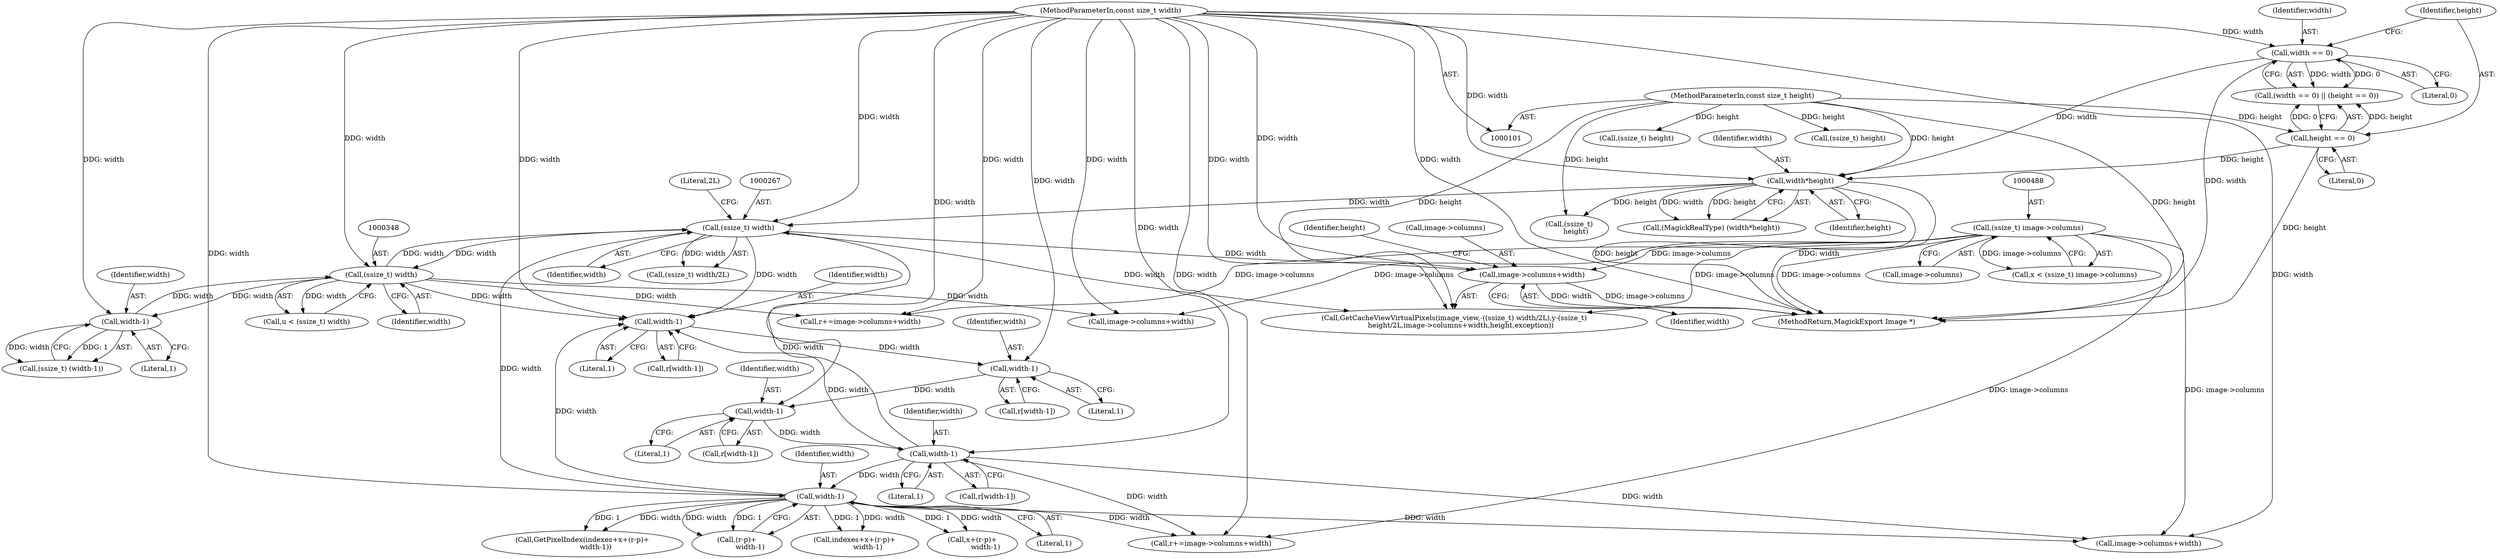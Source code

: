 digraph "0_ImageMagick6_35c7032723d85eee7318ff6c82f031fa2666b773@pointer" {
"1000277" [label="(Call,image->columns+width)"];
"1000487" [label="(Call,(ssize_t) image->columns)"];
"1000266" [label="(Call,(ssize_t) width)"];
"1000218" [label="(Call,width*height)"];
"1000175" [label="(Call,width == 0)"];
"1000103" [label="(MethodParameterIn,const size_t width)"];
"1000178" [label="(Call,height == 0)"];
"1000104" [label="(MethodParameterIn,const size_t height)"];
"1000675" [label="(Call,width-1)"];
"1000650" [label="(Call,width-1)"];
"1000639" [label="(Call,width-1)"];
"1000628" [label="(Call,width-1)"];
"1000617" [label="(Call,width-1)"];
"1000347" [label="(Call,(ssize_t) width)"];
"1000358" [label="(Call,width-1)"];
"1000266" [label="(Call,(ssize_t) width)"];
"1000615" [label="(Call,r[width-1])"];
"1000356" [label="(Call,(ssize_t) (width-1))"];
"1000179" [label="(Identifier,height)"];
"1000269" [label="(Literal,2L)"];
"1000651" [label="(Identifier,width)"];
"1000103" [label="(MethodParameterIn,const size_t width)"];
"1000104" [label="(MethodParameterIn,const size_t height)"];
"1000678" [label="(Call,r+=image->columns+width)"];
"1000219" [label="(Identifier,width)"];
"1000652" [label="(Literal,1)"];
"1000619" [label="(Literal,1)"];
"1000648" [label="(Call,r[width-1])"];
"1000175" [label="(Call,width == 0)"];
"1000641" [label="(Literal,1)"];
"1000485" [label="(Call,x < (ssize_t) image->columns)"];
"1000639" [label="(Call,width-1)"];
"1000667" [label="(Call,indexes+x+(r-p)+\n            width-1)"];
"1000669" [label="(Call,x+(r-p)+\n            width-1)"];
"1000174" [label="(Call,(width == 0) || (height == 0))"];
"1000262" [label="(Call,GetCacheViewVirtualPixels(image_view,-((ssize_t) width/2L),y-(ssize_t)\n      height/2L,image->columns+width,height,exception))"];
"1000476" [label="(Call,image->columns+width)"];
"1000220" [label="(Identifier,height)"];
"1000628" [label="(Call,width-1)"];
"1000677" [label="(Literal,1)"];
"1000680" [label="(Call,image->columns+width)"];
"1000176" [label="(Identifier,width)"];
"1000474" [label="(Call,r+=image->columns+width)"];
"1000358" [label="(Call,width-1)"];
"1000640" [label="(Identifier,width)"];
"1000637" [label="(Call,r[width-1])"];
"1000487" [label="(Call,(ssize_t) image->columns)"];
"1000618" [label="(Identifier,width)"];
"1000345" [label="(Call,u < (ssize_t) width)"];
"1000666" [label="(Call,GetPixelIndex(indexes+x+(r-p)+\n            width-1))"];
"1000359" [label="(Identifier,width)"];
"1000676" [label="(Identifier,width)"];
"1000265" [label="(Call,(ssize_t) width/2L)"];
"1000177" [label="(Literal,0)"];
"1000278" [label="(Call,image->columns)"];
"1000347" [label="(Call,(ssize_t) width)"];
"1000893" [label="(MethodReturn,MagickExport Image *)"];
"1000218" [label="(Call,width*height)"];
"1000282" [label="(Identifier,height)"];
"1000277" [label="(Call,image->columns+width)"];
"1000671" [label="(Call,(r-p)+\n            width-1)"];
"1000626" [label="(Call,r[width-1])"];
"1000630" [label="(Literal,1)"];
"1000180" [label="(Literal,0)"];
"1000650" [label="(Call,width-1)"];
"1000178" [label="(Call,height == 0)"];
"1000349" [label="(Identifier,width)"];
"1000675" [label="(Call,width-1)"];
"1000617" [label="(Call,width-1)"];
"1000273" [label="(Call,(ssize_t)\n      height)"];
"1000335" [label="(Call,(ssize_t) height)"];
"1000268" [label="(Identifier,width)"];
"1000546" [label="(Call,(ssize_t) height)"];
"1000360" [label="(Literal,1)"];
"1000489" [label="(Call,image->columns)"];
"1000629" [label="(Identifier,width)"];
"1000281" [label="(Identifier,width)"];
"1000216" [label="(Call,(MagickRealType) (width*height))"];
"1000277" -> "1000262"  [label="AST: "];
"1000277" -> "1000281"  [label="CFG: "];
"1000278" -> "1000277"  [label="AST: "];
"1000281" -> "1000277"  [label="AST: "];
"1000282" -> "1000277"  [label="CFG: "];
"1000277" -> "1000893"  [label="DDG: image->columns"];
"1000277" -> "1000893"  [label="DDG: width"];
"1000487" -> "1000277"  [label="DDG: image->columns"];
"1000266" -> "1000277"  [label="DDG: width"];
"1000103" -> "1000277"  [label="DDG: width"];
"1000487" -> "1000485"  [label="AST: "];
"1000487" -> "1000489"  [label="CFG: "];
"1000488" -> "1000487"  [label="AST: "];
"1000489" -> "1000487"  [label="AST: "];
"1000485" -> "1000487"  [label="CFG: "];
"1000487" -> "1000893"  [label="DDG: image->columns"];
"1000487" -> "1000262"  [label="DDG: image->columns"];
"1000487" -> "1000474"  [label="DDG: image->columns"];
"1000487" -> "1000476"  [label="DDG: image->columns"];
"1000487" -> "1000485"  [label="DDG: image->columns"];
"1000487" -> "1000678"  [label="DDG: image->columns"];
"1000487" -> "1000680"  [label="DDG: image->columns"];
"1000266" -> "1000265"  [label="AST: "];
"1000266" -> "1000268"  [label="CFG: "];
"1000267" -> "1000266"  [label="AST: "];
"1000268" -> "1000266"  [label="AST: "];
"1000269" -> "1000266"  [label="CFG: "];
"1000266" -> "1000265"  [label="DDG: width"];
"1000218" -> "1000266"  [label="DDG: width"];
"1000103" -> "1000266"  [label="DDG: width"];
"1000675" -> "1000266"  [label="DDG: width"];
"1000650" -> "1000266"  [label="DDG: width"];
"1000347" -> "1000266"  [label="DDG: width"];
"1000266" -> "1000262"  [label="DDG: width"];
"1000266" -> "1000347"  [label="DDG: width"];
"1000266" -> "1000617"  [label="DDG: width"];
"1000218" -> "1000216"  [label="AST: "];
"1000218" -> "1000220"  [label="CFG: "];
"1000219" -> "1000218"  [label="AST: "];
"1000220" -> "1000218"  [label="AST: "];
"1000216" -> "1000218"  [label="CFG: "];
"1000218" -> "1000893"  [label="DDG: width"];
"1000218" -> "1000893"  [label="DDG: height"];
"1000218" -> "1000216"  [label="DDG: width"];
"1000218" -> "1000216"  [label="DDG: height"];
"1000175" -> "1000218"  [label="DDG: width"];
"1000103" -> "1000218"  [label="DDG: width"];
"1000178" -> "1000218"  [label="DDG: height"];
"1000104" -> "1000218"  [label="DDG: height"];
"1000218" -> "1000273"  [label="DDG: height"];
"1000175" -> "1000174"  [label="AST: "];
"1000175" -> "1000177"  [label="CFG: "];
"1000176" -> "1000175"  [label="AST: "];
"1000177" -> "1000175"  [label="AST: "];
"1000179" -> "1000175"  [label="CFG: "];
"1000174" -> "1000175"  [label="CFG: "];
"1000175" -> "1000893"  [label="DDG: width"];
"1000175" -> "1000174"  [label="DDG: width"];
"1000175" -> "1000174"  [label="DDG: 0"];
"1000103" -> "1000175"  [label="DDG: width"];
"1000103" -> "1000101"  [label="AST: "];
"1000103" -> "1000893"  [label="DDG: width"];
"1000103" -> "1000262"  [label="DDG: width"];
"1000103" -> "1000347"  [label="DDG: width"];
"1000103" -> "1000358"  [label="DDG: width"];
"1000103" -> "1000474"  [label="DDG: width"];
"1000103" -> "1000476"  [label="DDG: width"];
"1000103" -> "1000617"  [label="DDG: width"];
"1000103" -> "1000628"  [label="DDG: width"];
"1000103" -> "1000639"  [label="DDG: width"];
"1000103" -> "1000650"  [label="DDG: width"];
"1000103" -> "1000675"  [label="DDG: width"];
"1000103" -> "1000678"  [label="DDG: width"];
"1000103" -> "1000680"  [label="DDG: width"];
"1000178" -> "1000174"  [label="AST: "];
"1000178" -> "1000180"  [label="CFG: "];
"1000179" -> "1000178"  [label="AST: "];
"1000180" -> "1000178"  [label="AST: "];
"1000174" -> "1000178"  [label="CFG: "];
"1000178" -> "1000893"  [label="DDG: height"];
"1000178" -> "1000174"  [label="DDG: height"];
"1000178" -> "1000174"  [label="DDG: 0"];
"1000104" -> "1000178"  [label="DDG: height"];
"1000104" -> "1000101"  [label="AST: "];
"1000104" -> "1000893"  [label="DDG: height"];
"1000104" -> "1000273"  [label="DDG: height"];
"1000104" -> "1000262"  [label="DDG: height"];
"1000104" -> "1000335"  [label="DDG: height"];
"1000104" -> "1000546"  [label="DDG: height"];
"1000675" -> "1000671"  [label="AST: "];
"1000675" -> "1000677"  [label="CFG: "];
"1000676" -> "1000675"  [label="AST: "];
"1000677" -> "1000675"  [label="AST: "];
"1000671" -> "1000675"  [label="CFG: "];
"1000675" -> "1000617"  [label="DDG: width"];
"1000675" -> "1000666"  [label="DDG: width"];
"1000675" -> "1000666"  [label="DDG: 1"];
"1000675" -> "1000667"  [label="DDG: width"];
"1000675" -> "1000667"  [label="DDG: 1"];
"1000675" -> "1000669"  [label="DDG: width"];
"1000675" -> "1000669"  [label="DDG: 1"];
"1000675" -> "1000671"  [label="DDG: width"];
"1000675" -> "1000671"  [label="DDG: 1"];
"1000650" -> "1000675"  [label="DDG: width"];
"1000675" -> "1000678"  [label="DDG: width"];
"1000675" -> "1000680"  [label="DDG: width"];
"1000650" -> "1000648"  [label="AST: "];
"1000650" -> "1000652"  [label="CFG: "];
"1000651" -> "1000650"  [label="AST: "];
"1000652" -> "1000650"  [label="AST: "];
"1000648" -> "1000650"  [label="CFG: "];
"1000650" -> "1000617"  [label="DDG: width"];
"1000639" -> "1000650"  [label="DDG: width"];
"1000650" -> "1000678"  [label="DDG: width"];
"1000650" -> "1000680"  [label="DDG: width"];
"1000639" -> "1000637"  [label="AST: "];
"1000639" -> "1000641"  [label="CFG: "];
"1000640" -> "1000639"  [label="AST: "];
"1000641" -> "1000639"  [label="AST: "];
"1000637" -> "1000639"  [label="CFG: "];
"1000628" -> "1000639"  [label="DDG: width"];
"1000628" -> "1000626"  [label="AST: "];
"1000628" -> "1000630"  [label="CFG: "];
"1000629" -> "1000628"  [label="AST: "];
"1000630" -> "1000628"  [label="AST: "];
"1000626" -> "1000628"  [label="CFG: "];
"1000617" -> "1000628"  [label="DDG: width"];
"1000617" -> "1000615"  [label="AST: "];
"1000617" -> "1000619"  [label="CFG: "];
"1000618" -> "1000617"  [label="AST: "];
"1000619" -> "1000617"  [label="AST: "];
"1000615" -> "1000617"  [label="CFG: "];
"1000347" -> "1000617"  [label="DDG: width"];
"1000347" -> "1000345"  [label="AST: "];
"1000347" -> "1000349"  [label="CFG: "];
"1000348" -> "1000347"  [label="AST: "];
"1000349" -> "1000347"  [label="AST: "];
"1000345" -> "1000347"  [label="CFG: "];
"1000347" -> "1000345"  [label="DDG: width"];
"1000358" -> "1000347"  [label="DDG: width"];
"1000347" -> "1000358"  [label="DDG: width"];
"1000347" -> "1000474"  [label="DDG: width"];
"1000347" -> "1000476"  [label="DDG: width"];
"1000358" -> "1000356"  [label="AST: "];
"1000358" -> "1000360"  [label="CFG: "];
"1000359" -> "1000358"  [label="AST: "];
"1000360" -> "1000358"  [label="AST: "];
"1000356" -> "1000358"  [label="CFG: "];
"1000358" -> "1000356"  [label="DDG: width"];
"1000358" -> "1000356"  [label="DDG: 1"];
}
